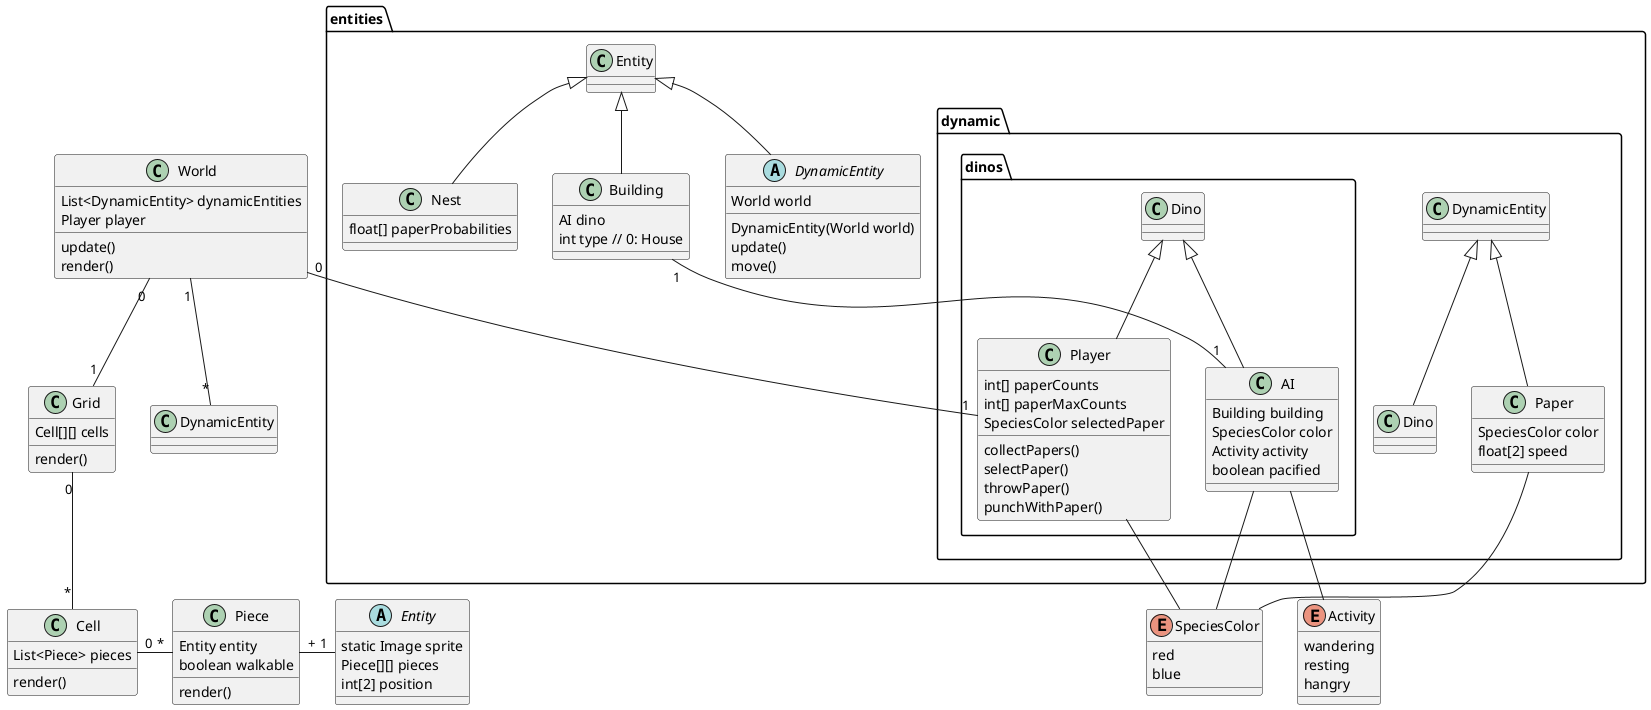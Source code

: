 @startuml

class World {
	List<DynamicEntity> dynamicEntities
	Player player
	update()
	render()
}

class Grid {
	Cell[][] cells
	render()
}

class Cell {
	List<Piece> pieces
	render()
}

class Piece {
	Entity entity
	boolean walkable
	render()
}

abstract class Entity {
	static Image sprite
	Piece[][] pieces
	int[2] position
}

package entities{

	class Nest extends Entity {
		float[] paperProbabilities
	}

	class Building extends Entity {
		AI dino
		int type // 0: House
	}

	abstract class DynamicEntity extends Entity {
		World world
		DynamicEntity(World world)
		update()
		move()
	}

	package dynamic{
		class Dino extends DynamicEntity

		class Paper extends DynamicEntity {
			SpeciesColor color
			float[2] speed
		}

		package dinos{
			class AI extends Dino {
				Building building
				SpeciesColor color
				Activity activity
				boolean pacified
			}

			class Player extends Dino {
				int[] paperCounts
				int[] paperMaxCounts
				SpeciesColor selectedPaper
				collectPapers()
				selectPaper()
				throwPaper()
				punchWithPaper()
			}
		}
	}
}

enum Activity {
	wandering
	resting
	hangry
}

enum SpeciesColor {
	red
	blue
}

World "0"--down"1" Grid
World "1"--down"*" DynamicEntity
World "0"--"1" Player
Grid "0"--down"*" Cell
Cell "0"--right"*" Piece
Piece "+"--right"1" Entity
Building "1"--"1" AI
AI -- Activity
AI -- SpeciesColor
Player -- SpeciesColor
Paper -- SpeciesColor

@enduml
